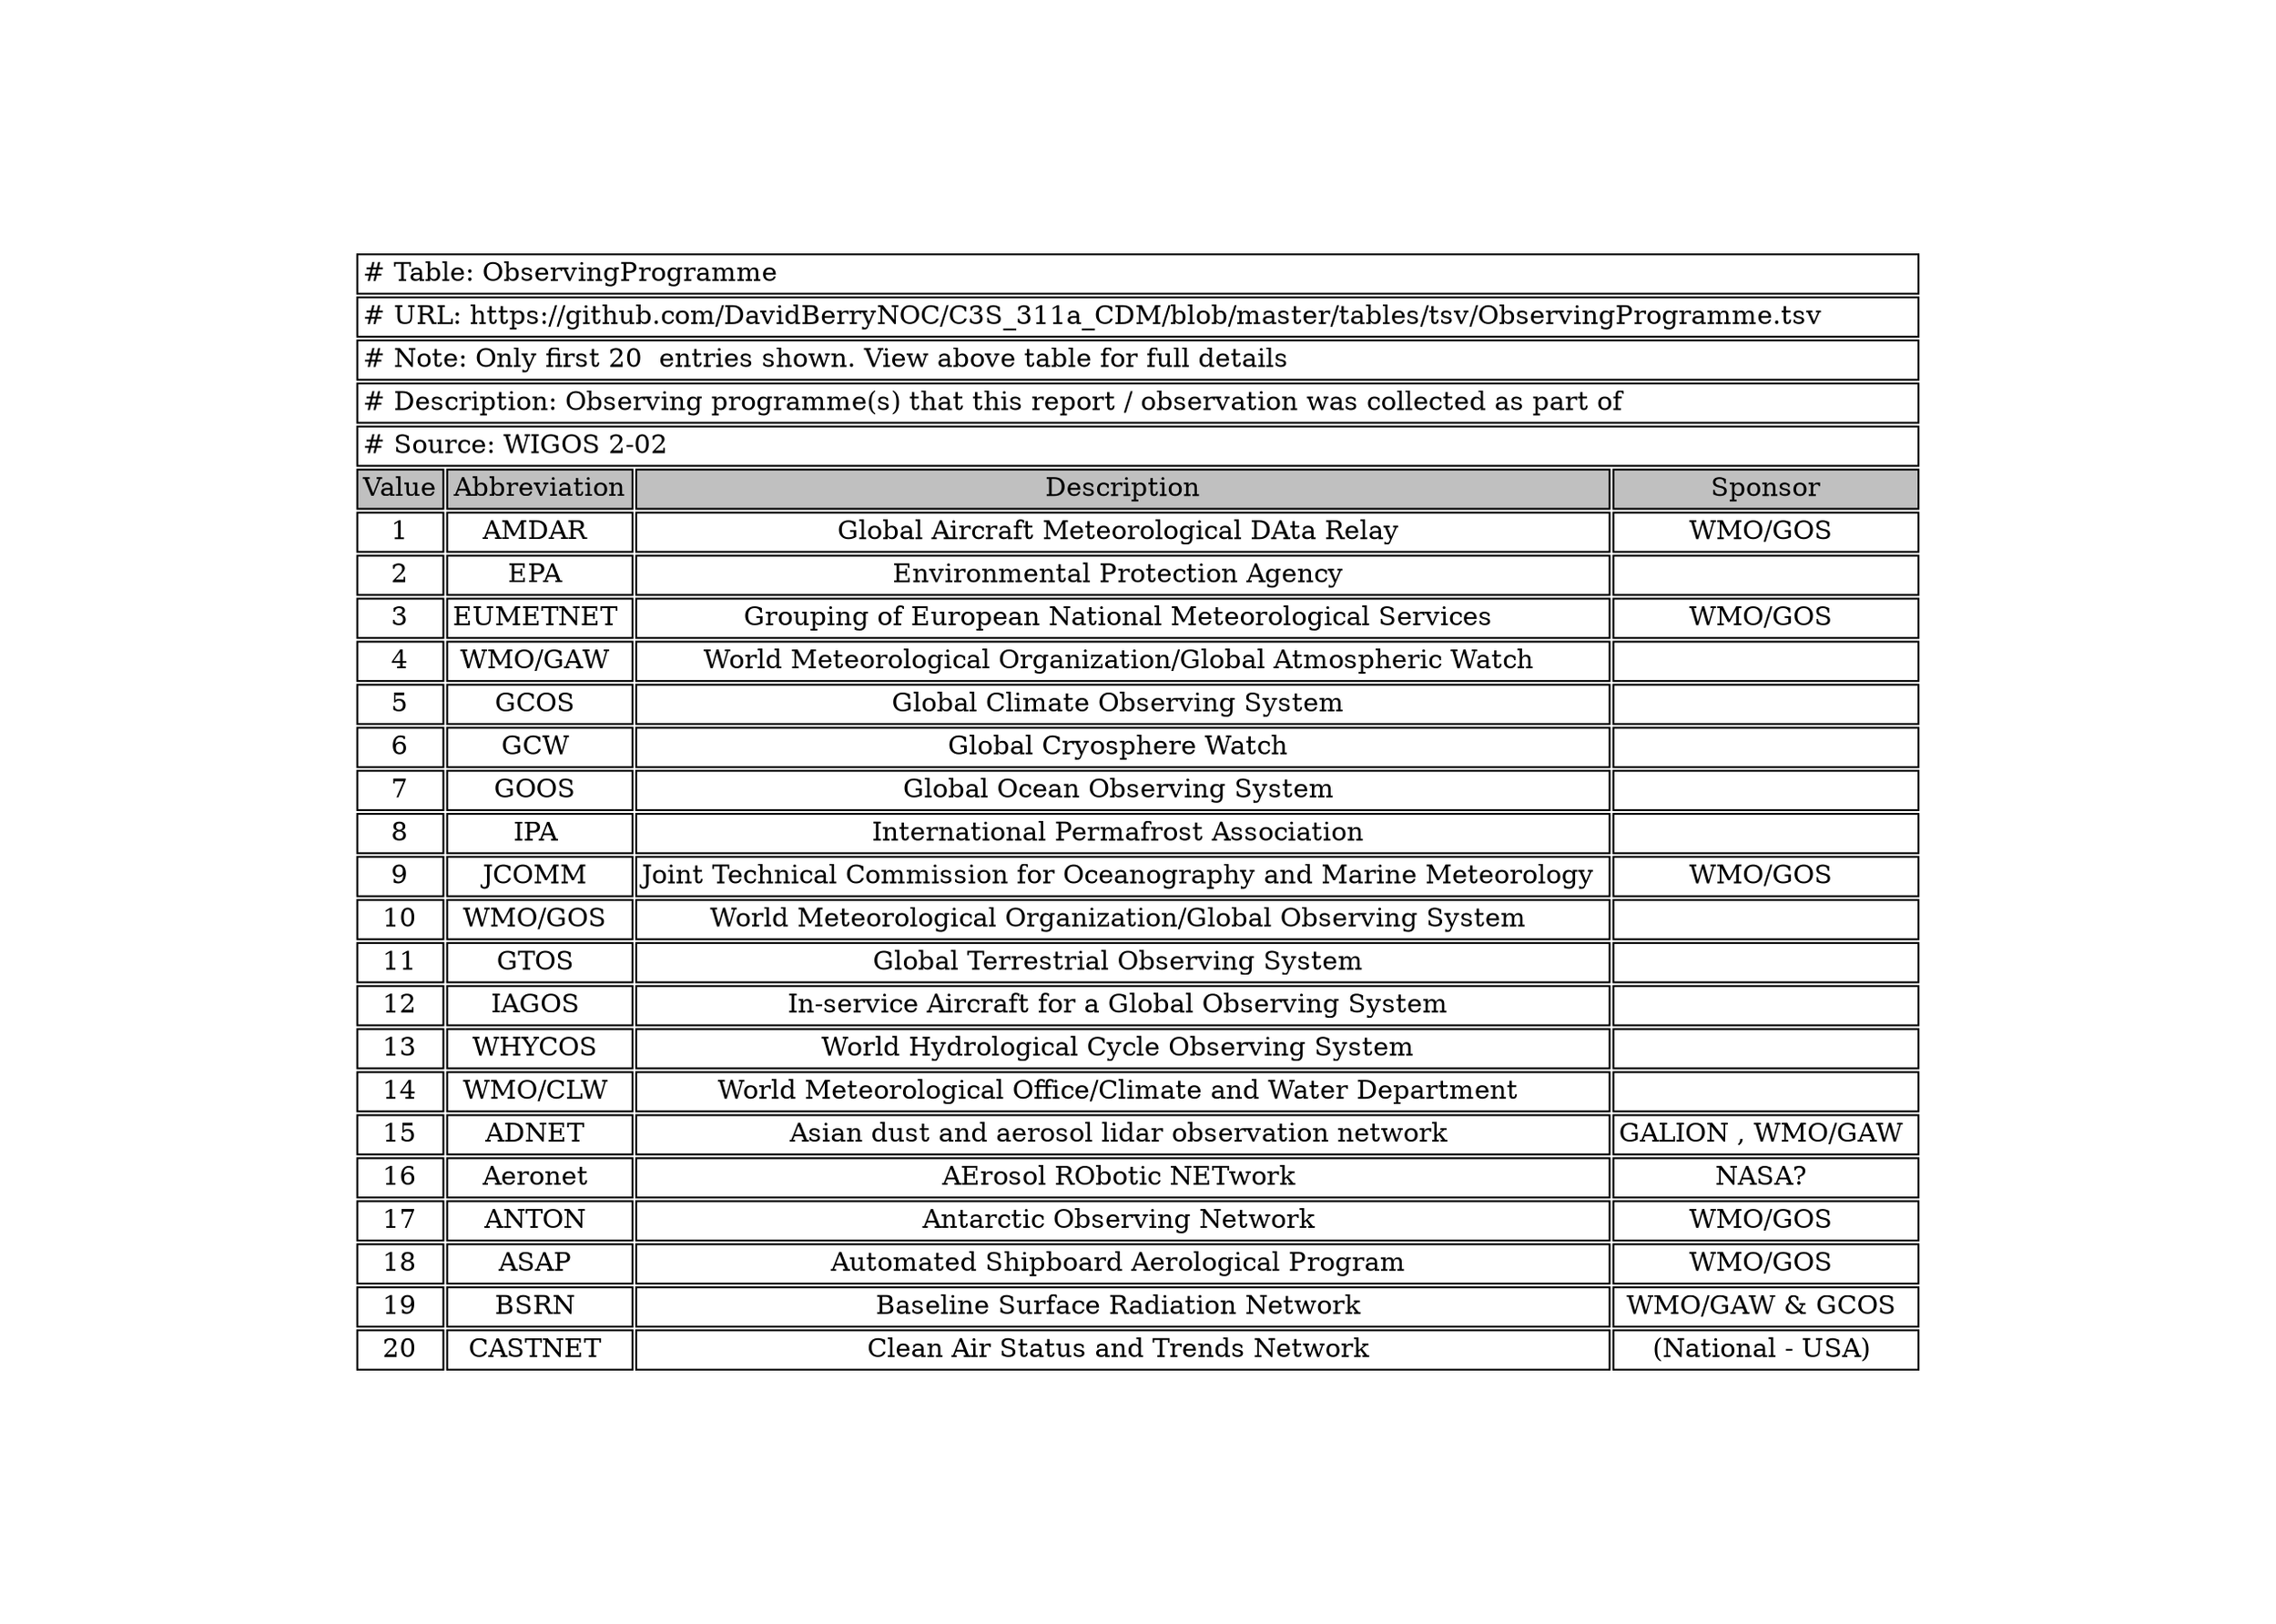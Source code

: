 digraph ObservingProgramme {
node [color=white]
ObservingProgramme [label=<<TABLE BORDER="0" CELLBORDER="1" CELLSPACING="2" COLOR="BLACK">
<TR><TD COLSPAN="4" ALIGN="left" PORT="head"># Table: ObservingProgramme</TD></TR>
<TR><TD COLSPAN="4" ALIGN="left"># URL: https://github.com/DavidBerryNOC/C3S_311a_CDM/blob/master/tables/tsv/ObservingProgramme.tsv</TD></TR>
<TR><TD COLSPAN="4" ALIGN="left"># Note: Only first 20  entries shown. View above table for full details</TD></TR>
<TR><TD ALIGN="left" COLSPAN="4"># Description: Observing programme(s) that this report / observation was collected as part of</TD></TR>
<TR><TD ALIGN="left" COLSPAN="4"># Source: WIGOS 2-02</TD></TR>
<TR><TD BGCOLOR="GRAY">Value</TD><TD BGCOLOR="GRAY">Abbreviation</TD><TD BGCOLOR="GRAY">Description</TD><TD BGCOLOR="GRAY">Sponsor</TD></TR>
<TR><TD>1</TD><TD>AMDAR </TD><TD>Global Aircraft Meteorological DAta Relay </TD><TD>WMO/GOS </TD></TR>
<TR><TD>2</TD><TD>EPA </TD><TD>Environmental Protection Agency </TD><TD></TD></TR>
<TR><TD>3</TD><TD>EUMETNET </TD><TD>Grouping of European National Meteorological Services </TD><TD>WMO/GOS </TD></TR>
<TR><TD>4</TD><TD>WMO/GAW </TD><TD>World Meteorological Organization/Global Atmospheric Watch </TD><TD></TD></TR>
<TR><TD>5</TD><TD>GCOS </TD><TD>Global Climate Observing System </TD><TD></TD></TR>
<TR><TD>6</TD><TD>GCW </TD><TD>Global Cryosphere Watch </TD><TD></TD></TR>
<TR><TD>7</TD><TD>GOOS </TD><TD>Global Ocean Observing System </TD><TD></TD></TR>
<TR><TD>8</TD><TD>IPA </TD><TD>International Permafrost Association </TD><TD></TD></TR>
<TR><TD>9</TD><TD>JCOMM </TD><TD>Joint Technical Commission for Oceanography and Marine Meteorology </TD><TD>WMO/GOS </TD></TR>
<TR><TD>10</TD><TD>WMO/GOS </TD><TD>World Meteorological Organization/Global Observing System </TD><TD></TD></TR>
<TR><TD>11</TD><TD>GTOS </TD><TD>Global Terrestrial Observing System </TD><TD></TD></TR>
<TR><TD>12</TD><TD>IAGOS </TD><TD>In-service Aircraft for a Global Observing System </TD><TD></TD></TR>
<TR><TD>13</TD><TD>WHYCOS </TD><TD>World Hydrological Cycle Observing System </TD><TD></TD></TR>
<TR><TD>14</TD><TD>WMO/CLW </TD><TD>World Meteorological Office/Climate and Water Department </TD><TD></TD></TR>
<TR><TD>15</TD><TD>ADNET </TD><TD>Asian dust and aerosol lidar observation network </TD><TD>GALION , WMO/GAW </TD></TR>
<TR><TD>16</TD><TD>Aeronet </TD><TD>AErosol RObotic NETwork </TD><TD>NASA? </TD></TR>
<TR><TD>17</TD><TD>ANTON </TD><TD>Antarctic Observing Network </TD><TD>WMO/GOS </TD></TR>
<TR><TD>18</TD><TD>ASAP </TD><TD>Automated Shipboard Aerological Program </TD><TD>WMO/GOS </TD></TR>
<TR><TD>19</TD><TD>BSRN </TD><TD>Baseline Surface Radiation Network </TD><TD>WMO/GAW &amp; GCOS </TD></TR>
<TR><TD>20</TD><TD>CASTNET </TD><TD>Clean Air Status and Trends Network </TD><TD>(National - USA) </TD></TR>
</TABLE>>];
}
